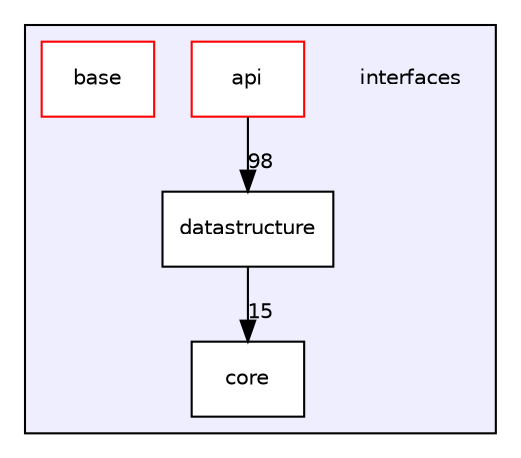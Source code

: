 digraph "interfaces" {
  compound=true
  node [ fontsize="10", fontname="Helvetica"];
  edge [ labelfontsize="10", labelfontname="Helvetica"];
  subgraph clusterdir_ff6b5900125bb0123025c1cb24bdc726 {
    graph [ bgcolor="#eeeeff", pencolor="black", label="" URL="dir_ff6b5900125bb0123025c1cb24bdc726.html"];
    dir_ff6b5900125bb0123025c1cb24bdc726 [shape=plaintext label="interfaces"];
  dir_5ccb2e05c35c6d85a94d42568a113e58 [shape=box label="api" fillcolor="white" style="filled" color="red" URL="dir_5ccb2e05c35c6d85a94d42568a113e58.html"];
  dir_f8e2f83a1766224d4d40557cf481cab5 [shape=box label="base" fillcolor="white" style="filled" color="red" URL="dir_f8e2f83a1766224d4d40557cf481cab5.html"];
  dir_77ad411c1185b239213b2b94f266553b [shape=box label="core" fillcolor="white" style="filled" URL="dir_77ad411c1185b239213b2b94f266553b.html"];
  dir_3163639002ef67c6c12f1b2ccf7afca4 [shape=box label="datastructure" fillcolor="white" style="filled" URL="dir_3163639002ef67c6c12f1b2ccf7afca4.html"];
  }
  dir_3163639002ef67c6c12f1b2ccf7afca4->dir_77ad411c1185b239213b2b94f266553b [headlabel="15", labeldistance=1.5 headhref="dir_000029_000028.html"];
  dir_5ccb2e05c35c6d85a94d42568a113e58->dir_3163639002ef67c6c12f1b2ccf7afca4 [headlabel="98", labeldistance=1.5 headhref="dir_000002_000029.html"];
}
